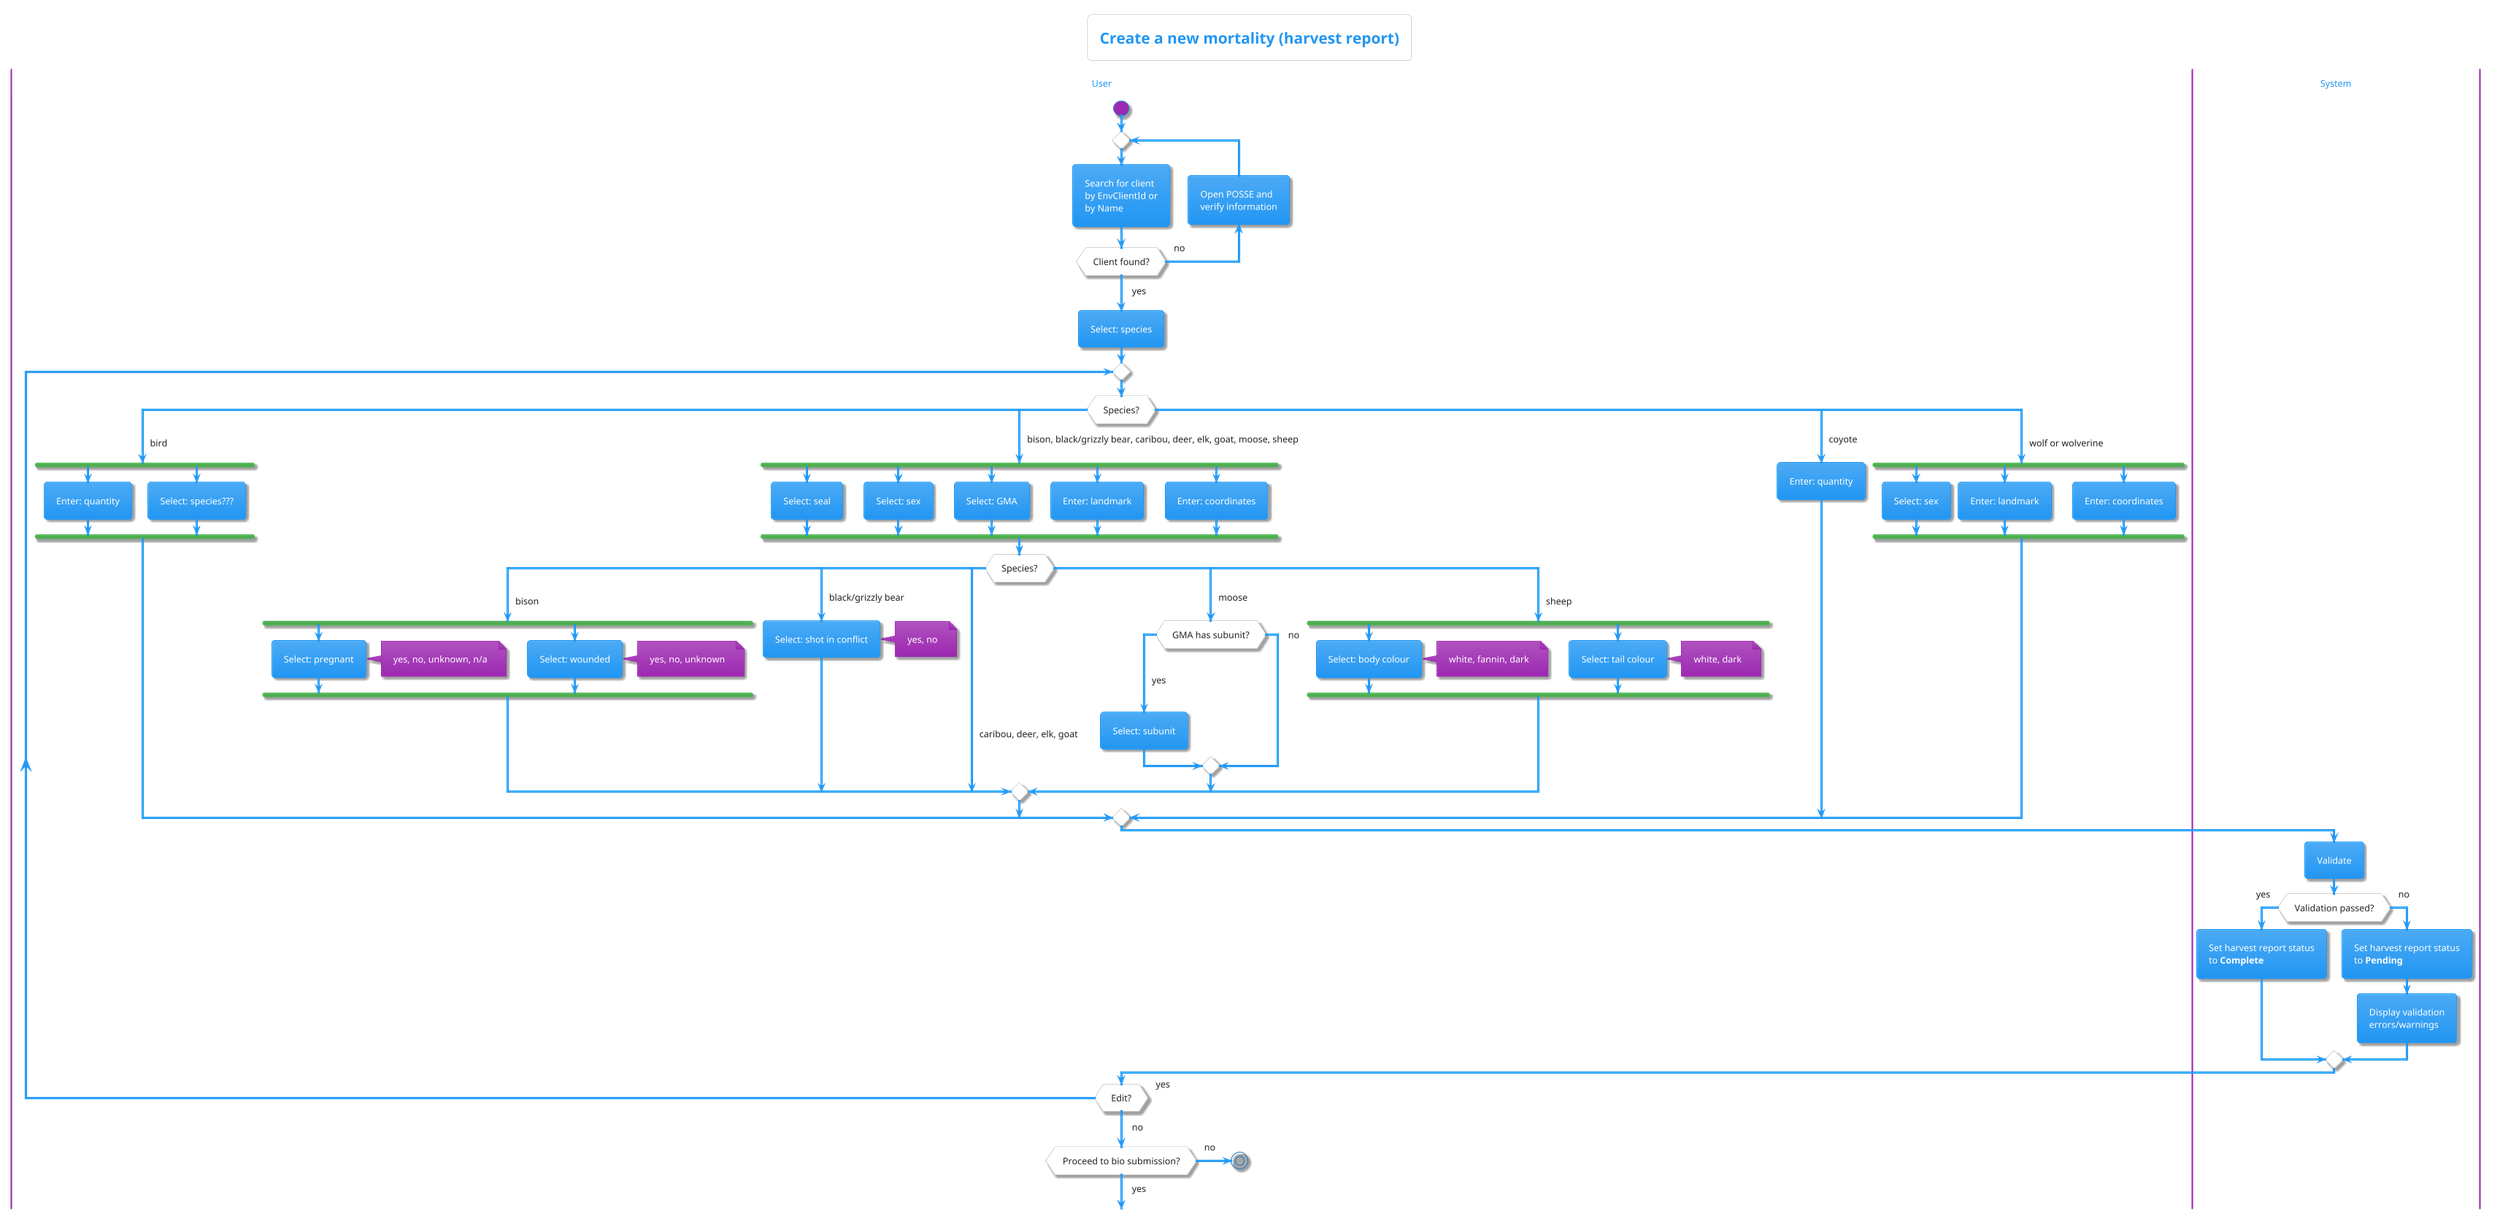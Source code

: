 @startuml new-mortality-activity-diagram
!theme materia
title Create a new mortality (harvest report)
|User|

start
repeat
    :Search for client
    by EnvClientId or
    by Name;
    backward:Open POSSE and
    verify information;
repeat while (Client found?) is (no)
-> yes;
:Select: species;
repeat
    switch (Species?)
    case (bird)
    fork
        :Enter: quantity;
    fork again
        :Select: species???;
    end fork
    case (bison, black/grizzly bear, caribou, deer, elk, goat, moose, sheep)
    fork
        :Select: seal;
    fork again
        :Select: sex;
    fork again
        :Select: GMA;
    fork again
        :Enter: landmark;
    fork again
        :Enter: coordinates;
    end fork
    switch (Species?)
    case (bison)
    fork
    :Select: pregnant;
    note right: yes, no, unknown, n/a
    fork again
    :Select: wounded;
    note right: yes, no, unknown
    end fork
    case (black/grizzly bear)
    :Select: shot in conflict;
    note right: yes, no
    case (caribou, deer, elk, goat)
    case (moose)
    switch (GMA has subunit?)
    case (yes)
    :Select: subunit;
    case (no)
    endswitch
    case (sheep)
    fork
    :Select: body colour;
    note right: white, fannin, dark
    fork again
    :Select: tail colour;
    note right: white, dark
    end fork
    endswitch
    case (coyote)
    :Enter: quantity;
    case (wolf or wolverine)
    fork
        :Select: sex;
    fork again
        :Enter: landmark;
    fork again
        :Enter: coordinates;
    end fork
    endswitch
    |System|
    :Validate;
    if (Validation passed?) then (yes)
        :Set harvest report status
        to **Complete**;
    else (no)
        :Set harvest report status
        to **Pending**;
        :Display validation
        errors/warnings;
    endif
    |User|
repeat while (Edit?) is (yes)
-> no;
if (Proceed to bio submission?) then (yes)

else (no)
    stop

    @enduml